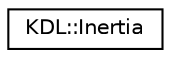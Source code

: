 digraph G
{
  edge [fontname="Helvetica",fontsize="10",labelfontname="Helvetica",labelfontsize="10"];
  node [fontname="Helvetica",fontsize="10",shape=record];
  rankdir=LR;
  Node1 [label="KDL::Inertia",height=0.2,width=0.4,color="black", fillcolor="white", style="filled",URL="$d4/d3c/classKDL_1_1Inertia.html"];
}
